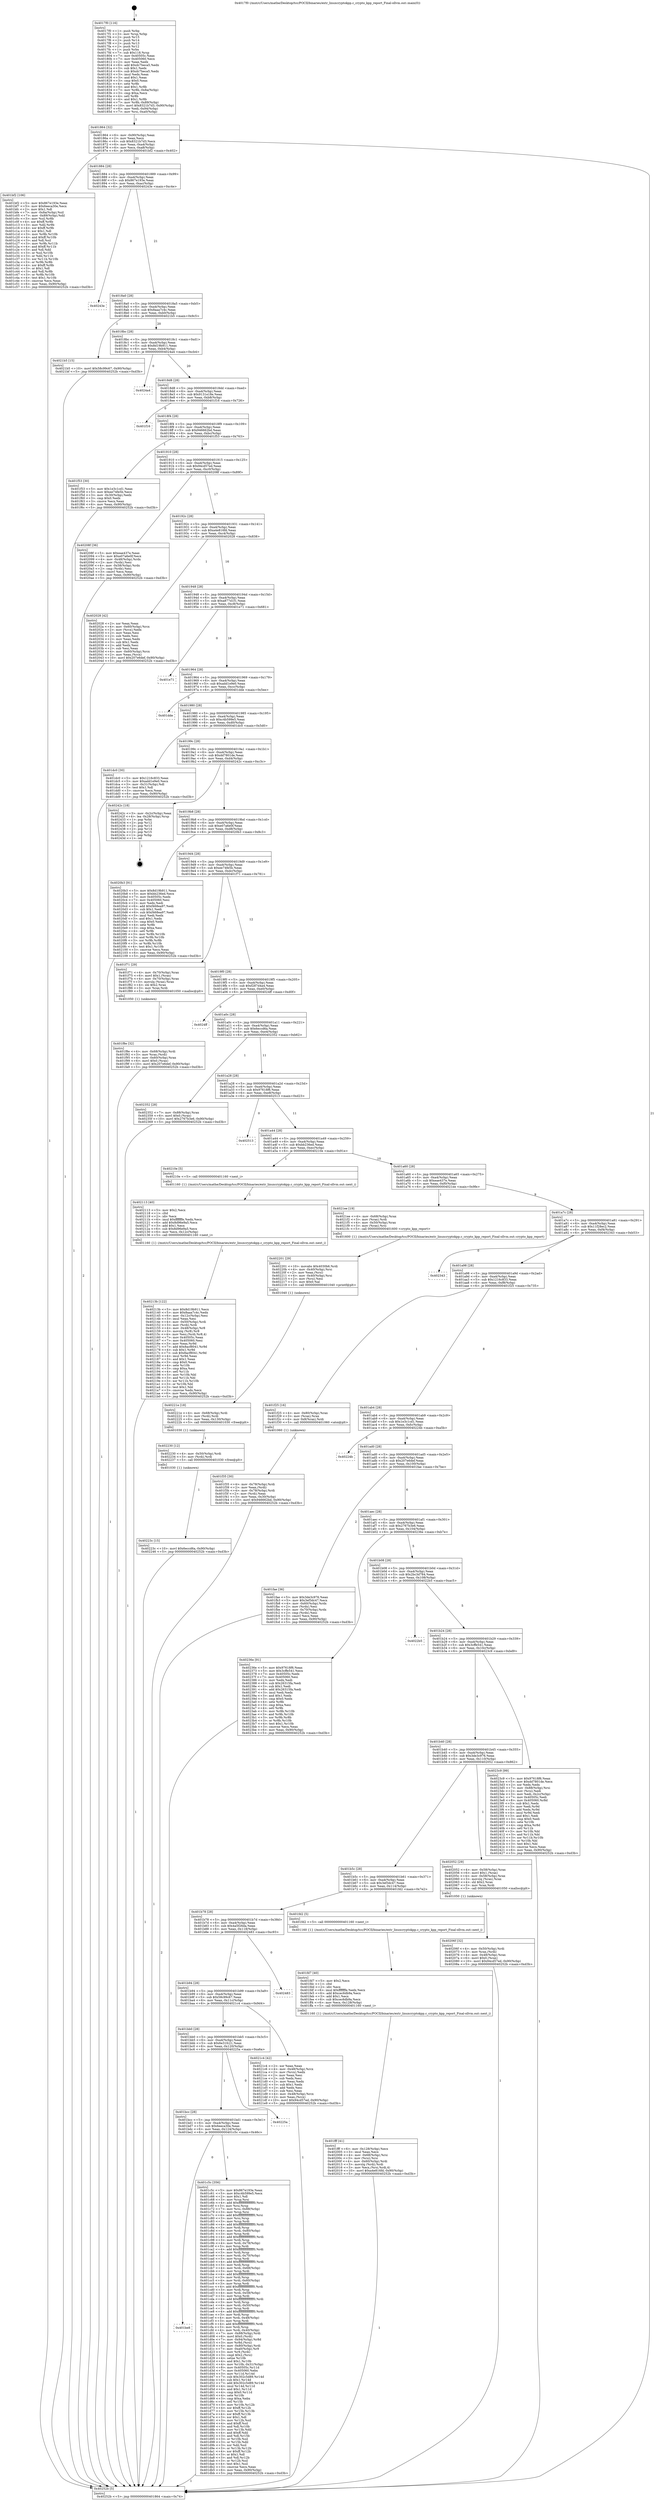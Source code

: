 digraph "0x4017f0" {
  label = "0x4017f0 (/mnt/c/Users/mathe/Desktop/tcc/POCII/binaries/extr_linuxcryptokpp.c_crypto_kpp_report_Final-ollvm.out::main(0))"
  labelloc = "t"
  node[shape=record]

  Entry [label="",width=0.3,height=0.3,shape=circle,fillcolor=black,style=filled]
  "0x401864" [label="{
     0x401864 [32]\l
     | [instrs]\l
     &nbsp;&nbsp;0x401864 \<+6\>: mov -0x90(%rbp),%eax\l
     &nbsp;&nbsp;0x40186a \<+2\>: mov %eax,%ecx\l
     &nbsp;&nbsp;0x40186c \<+6\>: sub $0x8321b7d3,%ecx\l
     &nbsp;&nbsp;0x401872 \<+6\>: mov %eax,-0xa4(%rbp)\l
     &nbsp;&nbsp;0x401878 \<+6\>: mov %ecx,-0xa8(%rbp)\l
     &nbsp;&nbsp;0x40187e \<+6\>: je 0000000000401bf2 \<main+0x402\>\l
  }"]
  "0x401bf2" [label="{
     0x401bf2 [106]\l
     | [instrs]\l
     &nbsp;&nbsp;0x401bf2 \<+5\>: mov $0x867e193e,%eax\l
     &nbsp;&nbsp;0x401bf7 \<+5\>: mov $0x6eeca30e,%ecx\l
     &nbsp;&nbsp;0x401bfc \<+2\>: mov $0x1,%dl\l
     &nbsp;&nbsp;0x401bfe \<+7\>: mov -0x8a(%rbp),%sil\l
     &nbsp;&nbsp;0x401c05 \<+7\>: mov -0x89(%rbp),%dil\l
     &nbsp;&nbsp;0x401c0c \<+3\>: mov %sil,%r8b\l
     &nbsp;&nbsp;0x401c0f \<+4\>: xor $0xff,%r8b\l
     &nbsp;&nbsp;0x401c13 \<+3\>: mov %dil,%r9b\l
     &nbsp;&nbsp;0x401c16 \<+4\>: xor $0xff,%r9b\l
     &nbsp;&nbsp;0x401c1a \<+3\>: xor $0x1,%dl\l
     &nbsp;&nbsp;0x401c1d \<+3\>: mov %r8b,%r10b\l
     &nbsp;&nbsp;0x401c20 \<+4\>: and $0xff,%r10b\l
     &nbsp;&nbsp;0x401c24 \<+3\>: and %dl,%sil\l
     &nbsp;&nbsp;0x401c27 \<+3\>: mov %r9b,%r11b\l
     &nbsp;&nbsp;0x401c2a \<+4\>: and $0xff,%r11b\l
     &nbsp;&nbsp;0x401c2e \<+3\>: and %dl,%dil\l
     &nbsp;&nbsp;0x401c31 \<+3\>: or %sil,%r10b\l
     &nbsp;&nbsp;0x401c34 \<+3\>: or %dil,%r11b\l
     &nbsp;&nbsp;0x401c37 \<+3\>: xor %r11b,%r10b\l
     &nbsp;&nbsp;0x401c3a \<+3\>: or %r9b,%r8b\l
     &nbsp;&nbsp;0x401c3d \<+4\>: xor $0xff,%r8b\l
     &nbsp;&nbsp;0x401c41 \<+3\>: or $0x1,%dl\l
     &nbsp;&nbsp;0x401c44 \<+3\>: and %dl,%r8b\l
     &nbsp;&nbsp;0x401c47 \<+3\>: or %r8b,%r10b\l
     &nbsp;&nbsp;0x401c4a \<+4\>: test $0x1,%r10b\l
     &nbsp;&nbsp;0x401c4e \<+3\>: cmovne %ecx,%eax\l
     &nbsp;&nbsp;0x401c51 \<+6\>: mov %eax,-0x90(%rbp)\l
     &nbsp;&nbsp;0x401c57 \<+5\>: jmp 000000000040252b \<main+0xd3b\>\l
  }"]
  "0x401884" [label="{
     0x401884 [28]\l
     | [instrs]\l
     &nbsp;&nbsp;0x401884 \<+5\>: jmp 0000000000401889 \<main+0x99\>\l
     &nbsp;&nbsp;0x401889 \<+6\>: mov -0xa4(%rbp),%eax\l
     &nbsp;&nbsp;0x40188f \<+5\>: sub $0x867e193e,%eax\l
     &nbsp;&nbsp;0x401894 \<+6\>: mov %eax,-0xac(%rbp)\l
     &nbsp;&nbsp;0x40189a \<+6\>: je 000000000040243e \<main+0xc4e\>\l
  }"]
  "0x40252b" [label="{
     0x40252b [5]\l
     | [instrs]\l
     &nbsp;&nbsp;0x40252b \<+5\>: jmp 0000000000401864 \<main+0x74\>\l
  }"]
  "0x4017f0" [label="{
     0x4017f0 [116]\l
     | [instrs]\l
     &nbsp;&nbsp;0x4017f0 \<+1\>: push %rbp\l
     &nbsp;&nbsp;0x4017f1 \<+3\>: mov %rsp,%rbp\l
     &nbsp;&nbsp;0x4017f4 \<+2\>: push %r15\l
     &nbsp;&nbsp;0x4017f6 \<+2\>: push %r14\l
     &nbsp;&nbsp;0x4017f8 \<+2\>: push %r13\l
     &nbsp;&nbsp;0x4017fa \<+2\>: push %r12\l
     &nbsp;&nbsp;0x4017fc \<+1\>: push %rbx\l
     &nbsp;&nbsp;0x4017fd \<+7\>: sub $0x118,%rsp\l
     &nbsp;&nbsp;0x401804 \<+7\>: mov 0x40505c,%eax\l
     &nbsp;&nbsp;0x40180b \<+7\>: mov 0x405060,%ecx\l
     &nbsp;&nbsp;0x401812 \<+2\>: mov %eax,%edx\l
     &nbsp;&nbsp;0x401814 \<+6\>: add $0xdc7beca5,%edx\l
     &nbsp;&nbsp;0x40181a \<+3\>: sub $0x1,%edx\l
     &nbsp;&nbsp;0x40181d \<+6\>: sub $0xdc7beca5,%edx\l
     &nbsp;&nbsp;0x401823 \<+3\>: imul %edx,%eax\l
     &nbsp;&nbsp;0x401826 \<+3\>: and $0x1,%eax\l
     &nbsp;&nbsp;0x401829 \<+3\>: cmp $0x0,%eax\l
     &nbsp;&nbsp;0x40182c \<+4\>: sete %r8b\l
     &nbsp;&nbsp;0x401830 \<+4\>: and $0x1,%r8b\l
     &nbsp;&nbsp;0x401834 \<+7\>: mov %r8b,-0x8a(%rbp)\l
     &nbsp;&nbsp;0x40183b \<+3\>: cmp $0xa,%ecx\l
     &nbsp;&nbsp;0x40183e \<+4\>: setl %r8b\l
     &nbsp;&nbsp;0x401842 \<+4\>: and $0x1,%r8b\l
     &nbsp;&nbsp;0x401846 \<+7\>: mov %r8b,-0x89(%rbp)\l
     &nbsp;&nbsp;0x40184d \<+10\>: movl $0x8321b7d3,-0x90(%rbp)\l
     &nbsp;&nbsp;0x401857 \<+6\>: mov %edi,-0x94(%rbp)\l
     &nbsp;&nbsp;0x40185d \<+7\>: mov %rsi,-0xa0(%rbp)\l
  }"]
  Exit [label="",width=0.3,height=0.3,shape=circle,fillcolor=black,style=filled,peripheries=2]
  "0x40243e" [label="{
     0x40243e\l
  }", style=dashed]
  "0x4018a0" [label="{
     0x4018a0 [28]\l
     | [instrs]\l
     &nbsp;&nbsp;0x4018a0 \<+5\>: jmp 00000000004018a5 \<main+0xb5\>\l
     &nbsp;&nbsp;0x4018a5 \<+6\>: mov -0xa4(%rbp),%eax\l
     &nbsp;&nbsp;0x4018ab \<+5\>: sub $0x8aaa7c4c,%eax\l
     &nbsp;&nbsp;0x4018b0 \<+6\>: mov %eax,-0xb0(%rbp)\l
     &nbsp;&nbsp;0x4018b6 \<+6\>: je 00000000004021b5 \<main+0x9c5\>\l
  }"]
  "0x40223c" [label="{
     0x40223c [15]\l
     | [instrs]\l
     &nbsp;&nbsp;0x40223c \<+10\>: movl $0x6eccd6a,-0x90(%rbp)\l
     &nbsp;&nbsp;0x402246 \<+5\>: jmp 000000000040252b \<main+0xd3b\>\l
  }"]
  "0x4021b5" [label="{
     0x4021b5 [15]\l
     | [instrs]\l
     &nbsp;&nbsp;0x4021b5 \<+10\>: movl $0x58c99c67,-0x90(%rbp)\l
     &nbsp;&nbsp;0x4021bf \<+5\>: jmp 000000000040252b \<main+0xd3b\>\l
  }"]
  "0x4018bc" [label="{
     0x4018bc [28]\l
     | [instrs]\l
     &nbsp;&nbsp;0x4018bc \<+5\>: jmp 00000000004018c1 \<main+0xd1\>\l
     &nbsp;&nbsp;0x4018c1 \<+6\>: mov -0xa4(%rbp),%eax\l
     &nbsp;&nbsp;0x4018c7 \<+5\>: sub $0x8d19b911,%eax\l
     &nbsp;&nbsp;0x4018cc \<+6\>: mov %eax,-0xb4(%rbp)\l
     &nbsp;&nbsp;0x4018d2 \<+6\>: je 00000000004024a4 \<main+0xcb4\>\l
  }"]
  "0x402230" [label="{
     0x402230 [12]\l
     | [instrs]\l
     &nbsp;&nbsp;0x402230 \<+4\>: mov -0x50(%rbp),%rdi\l
     &nbsp;&nbsp;0x402234 \<+3\>: mov (%rdi),%rdi\l
     &nbsp;&nbsp;0x402237 \<+5\>: call 0000000000401030 \<free@plt\>\l
     | [calls]\l
     &nbsp;&nbsp;0x401030 \{1\} (unknown)\l
  }"]
  "0x4024a4" [label="{
     0x4024a4\l
  }", style=dashed]
  "0x4018d8" [label="{
     0x4018d8 [28]\l
     | [instrs]\l
     &nbsp;&nbsp;0x4018d8 \<+5\>: jmp 00000000004018dd \<main+0xed\>\l
     &nbsp;&nbsp;0x4018dd \<+6\>: mov -0xa4(%rbp),%eax\l
     &nbsp;&nbsp;0x4018e3 \<+5\>: sub $0x9131e18e,%eax\l
     &nbsp;&nbsp;0x4018e8 \<+6\>: mov %eax,-0xb8(%rbp)\l
     &nbsp;&nbsp;0x4018ee \<+6\>: je 0000000000401f16 \<main+0x726\>\l
  }"]
  "0x40221e" [label="{
     0x40221e [18]\l
     | [instrs]\l
     &nbsp;&nbsp;0x40221e \<+4\>: mov -0x68(%rbp),%rdi\l
     &nbsp;&nbsp;0x402222 \<+3\>: mov (%rdi),%rdi\l
     &nbsp;&nbsp;0x402225 \<+6\>: mov %eax,-0x130(%rbp)\l
     &nbsp;&nbsp;0x40222b \<+5\>: call 0000000000401030 \<free@plt\>\l
     | [calls]\l
     &nbsp;&nbsp;0x401030 \{1\} (unknown)\l
  }"]
  "0x401f16" [label="{
     0x401f16\l
  }", style=dashed]
  "0x4018f4" [label="{
     0x4018f4 [28]\l
     | [instrs]\l
     &nbsp;&nbsp;0x4018f4 \<+5\>: jmp 00000000004018f9 \<main+0x109\>\l
     &nbsp;&nbsp;0x4018f9 \<+6\>: mov -0xa4(%rbp),%eax\l
     &nbsp;&nbsp;0x4018ff \<+5\>: sub $0x946662bd,%eax\l
     &nbsp;&nbsp;0x401904 \<+6\>: mov %eax,-0xbc(%rbp)\l
     &nbsp;&nbsp;0x40190a \<+6\>: je 0000000000401f53 \<main+0x763\>\l
  }"]
  "0x402201" [label="{
     0x402201 [29]\l
     | [instrs]\l
     &nbsp;&nbsp;0x402201 \<+10\>: movabs $0x4030b6,%rdi\l
     &nbsp;&nbsp;0x40220b \<+4\>: mov -0x40(%rbp),%rsi\l
     &nbsp;&nbsp;0x40220f \<+2\>: mov %eax,(%rsi)\l
     &nbsp;&nbsp;0x402211 \<+4\>: mov -0x40(%rbp),%rsi\l
     &nbsp;&nbsp;0x402215 \<+2\>: mov (%rsi),%esi\l
     &nbsp;&nbsp;0x402217 \<+2\>: mov $0x0,%al\l
     &nbsp;&nbsp;0x402219 \<+5\>: call 0000000000401040 \<printf@plt\>\l
     | [calls]\l
     &nbsp;&nbsp;0x401040 \{1\} (unknown)\l
  }"]
  "0x401f53" [label="{
     0x401f53 [30]\l
     | [instrs]\l
     &nbsp;&nbsp;0x401f53 \<+5\>: mov $0x1e3c1cd1,%eax\l
     &nbsp;&nbsp;0x401f58 \<+5\>: mov $0xee74fe5b,%ecx\l
     &nbsp;&nbsp;0x401f5d \<+3\>: mov -0x30(%rbp),%edx\l
     &nbsp;&nbsp;0x401f60 \<+3\>: cmp $0x0,%edx\l
     &nbsp;&nbsp;0x401f63 \<+3\>: cmove %ecx,%eax\l
     &nbsp;&nbsp;0x401f66 \<+6\>: mov %eax,-0x90(%rbp)\l
     &nbsp;&nbsp;0x401f6c \<+5\>: jmp 000000000040252b \<main+0xd3b\>\l
  }"]
  "0x401910" [label="{
     0x401910 [28]\l
     | [instrs]\l
     &nbsp;&nbsp;0x401910 \<+5\>: jmp 0000000000401915 \<main+0x125\>\l
     &nbsp;&nbsp;0x401915 \<+6\>: mov -0xa4(%rbp),%eax\l
     &nbsp;&nbsp;0x40191b \<+5\>: sub $0x94cd57ed,%eax\l
     &nbsp;&nbsp;0x401920 \<+6\>: mov %eax,-0xc0(%rbp)\l
     &nbsp;&nbsp;0x401926 \<+6\>: je 000000000040208f \<main+0x89f\>\l
  }"]
  "0x40213b" [label="{
     0x40213b [122]\l
     | [instrs]\l
     &nbsp;&nbsp;0x40213b \<+5\>: mov $0x8d19b911,%ecx\l
     &nbsp;&nbsp;0x402140 \<+5\>: mov $0x8aaa7c4c,%edx\l
     &nbsp;&nbsp;0x402145 \<+6\>: mov -0x12c(%rbp),%esi\l
     &nbsp;&nbsp;0x40214b \<+3\>: imul %eax,%esi\l
     &nbsp;&nbsp;0x40214e \<+4\>: mov -0x50(%rbp),%rdi\l
     &nbsp;&nbsp;0x402152 \<+3\>: mov (%rdi),%rdi\l
     &nbsp;&nbsp;0x402155 \<+4\>: mov -0x48(%rbp),%r8\l
     &nbsp;&nbsp;0x402159 \<+3\>: movslq (%r8),%r8\l
     &nbsp;&nbsp;0x40215c \<+4\>: mov %esi,(%rdi,%r8,4)\l
     &nbsp;&nbsp;0x402160 \<+7\>: mov 0x40505c,%eax\l
     &nbsp;&nbsp;0x402167 \<+7\>: mov 0x405060,%esi\l
     &nbsp;&nbsp;0x40216e \<+3\>: mov %eax,%r9d\l
     &nbsp;&nbsp;0x402171 \<+7\>: add $0x8acf8041,%r9d\l
     &nbsp;&nbsp;0x402178 \<+4\>: sub $0x1,%r9d\l
     &nbsp;&nbsp;0x40217c \<+7\>: sub $0x8acf8041,%r9d\l
     &nbsp;&nbsp;0x402183 \<+4\>: imul %r9d,%eax\l
     &nbsp;&nbsp;0x402187 \<+3\>: and $0x1,%eax\l
     &nbsp;&nbsp;0x40218a \<+3\>: cmp $0x0,%eax\l
     &nbsp;&nbsp;0x40218d \<+4\>: sete %r10b\l
     &nbsp;&nbsp;0x402191 \<+3\>: cmp $0xa,%esi\l
     &nbsp;&nbsp;0x402194 \<+4\>: setl %r11b\l
     &nbsp;&nbsp;0x402198 \<+3\>: mov %r10b,%bl\l
     &nbsp;&nbsp;0x40219b \<+3\>: and %r11b,%bl\l
     &nbsp;&nbsp;0x40219e \<+3\>: xor %r11b,%r10b\l
     &nbsp;&nbsp;0x4021a1 \<+3\>: or %r10b,%bl\l
     &nbsp;&nbsp;0x4021a4 \<+3\>: test $0x1,%bl\l
     &nbsp;&nbsp;0x4021a7 \<+3\>: cmovne %edx,%ecx\l
     &nbsp;&nbsp;0x4021aa \<+6\>: mov %ecx,-0x90(%rbp)\l
     &nbsp;&nbsp;0x4021b0 \<+5\>: jmp 000000000040252b \<main+0xd3b\>\l
  }"]
  "0x40208f" [label="{
     0x40208f [36]\l
     | [instrs]\l
     &nbsp;&nbsp;0x40208f \<+5\>: mov $0xeae437e,%eax\l
     &nbsp;&nbsp;0x402094 \<+5\>: mov $0xe07a6e0f,%ecx\l
     &nbsp;&nbsp;0x402099 \<+4\>: mov -0x48(%rbp),%rdx\l
     &nbsp;&nbsp;0x40209d \<+2\>: mov (%rdx),%esi\l
     &nbsp;&nbsp;0x40209f \<+4\>: mov -0x58(%rbp),%rdx\l
     &nbsp;&nbsp;0x4020a3 \<+2\>: cmp (%rdx),%esi\l
     &nbsp;&nbsp;0x4020a5 \<+3\>: cmovl %ecx,%eax\l
     &nbsp;&nbsp;0x4020a8 \<+6\>: mov %eax,-0x90(%rbp)\l
     &nbsp;&nbsp;0x4020ae \<+5\>: jmp 000000000040252b \<main+0xd3b\>\l
  }"]
  "0x40192c" [label="{
     0x40192c [28]\l
     | [instrs]\l
     &nbsp;&nbsp;0x40192c \<+5\>: jmp 0000000000401931 \<main+0x141\>\l
     &nbsp;&nbsp;0x401931 \<+6\>: mov -0xa4(%rbp),%eax\l
     &nbsp;&nbsp;0x401937 \<+5\>: sub $0xa4e816fd,%eax\l
     &nbsp;&nbsp;0x40193c \<+6\>: mov %eax,-0xc4(%rbp)\l
     &nbsp;&nbsp;0x401942 \<+6\>: je 0000000000402028 \<main+0x838\>\l
  }"]
  "0x402113" [label="{
     0x402113 [40]\l
     | [instrs]\l
     &nbsp;&nbsp;0x402113 \<+5\>: mov $0x2,%ecx\l
     &nbsp;&nbsp;0x402118 \<+1\>: cltd\l
     &nbsp;&nbsp;0x402119 \<+2\>: idiv %ecx\l
     &nbsp;&nbsp;0x40211b \<+6\>: imul $0xfffffffe,%edx,%ecx\l
     &nbsp;&nbsp;0x402121 \<+6\>: add $0x8d96e9a5,%ecx\l
     &nbsp;&nbsp;0x402127 \<+3\>: add $0x1,%ecx\l
     &nbsp;&nbsp;0x40212a \<+6\>: sub $0x8d96e9a5,%ecx\l
     &nbsp;&nbsp;0x402130 \<+6\>: mov %ecx,-0x12c(%rbp)\l
     &nbsp;&nbsp;0x402136 \<+5\>: call 0000000000401160 \<next_i\>\l
     | [calls]\l
     &nbsp;&nbsp;0x401160 \{1\} (/mnt/c/Users/mathe/Desktop/tcc/POCII/binaries/extr_linuxcryptokpp.c_crypto_kpp_report_Final-ollvm.out::next_i)\l
  }"]
  "0x402028" [label="{
     0x402028 [42]\l
     | [instrs]\l
     &nbsp;&nbsp;0x402028 \<+2\>: xor %eax,%eax\l
     &nbsp;&nbsp;0x40202a \<+4\>: mov -0x60(%rbp),%rcx\l
     &nbsp;&nbsp;0x40202e \<+2\>: mov (%rcx),%edx\l
     &nbsp;&nbsp;0x402030 \<+2\>: mov %eax,%esi\l
     &nbsp;&nbsp;0x402032 \<+2\>: sub %edx,%esi\l
     &nbsp;&nbsp;0x402034 \<+2\>: mov %eax,%edx\l
     &nbsp;&nbsp;0x402036 \<+3\>: sub $0x1,%edx\l
     &nbsp;&nbsp;0x402039 \<+2\>: add %edx,%esi\l
     &nbsp;&nbsp;0x40203b \<+2\>: sub %esi,%eax\l
     &nbsp;&nbsp;0x40203d \<+4\>: mov -0x60(%rbp),%rcx\l
     &nbsp;&nbsp;0x402041 \<+2\>: mov %eax,(%rcx)\l
     &nbsp;&nbsp;0x402043 \<+10\>: movl $0x207e6def,-0x90(%rbp)\l
     &nbsp;&nbsp;0x40204d \<+5\>: jmp 000000000040252b \<main+0xd3b\>\l
  }"]
  "0x401948" [label="{
     0x401948 [28]\l
     | [instrs]\l
     &nbsp;&nbsp;0x401948 \<+5\>: jmp 000000000040194d \<main+0x15d\>\l
     &nbsp;&nbsp;0x40194d \<+6\>: mov -0xa4(%rbp),%eax\l
     &nbsp;&nbsp;0x401953 \<+5\>: sub $0xa877d1f1,%eax\l
     &nbsp;&nbsp;0x401958 \<+6\>: mov %eax,-0xc8(%rbp)\l
     &nbsp;&nbsp;0x40195e \<+6\>: je 0000000000401e71 \<main+0x681\>\l
  }"]
  "0x40206f" [label="{
     0x40206f [32]\l
     | [instrs]\l
     &nbsp;&nbsp;0x40206f \<+4\>: mov -0x50(%rbp),%rdi\l
     &nbsp;&nbsp;0x402073 \<+3\>: mov %rax,(%rdi)\l
     &nbsp;&nbsp;0x402076 \<+4\>: mov -0x48(%rbp),%rax\l
     &nbsp;&nbsp;0x40207a \<+6\>: movl $0x0,(%rax)\l
     &nbsp;&nbsp;0x402080 \<+10\>: movl $0x94cd57ed,-0x90(%rbp)\l
     &nbsp;&nbsp;0x40208a \<+5\>: jmp 000000000040252b \<main+0xd3b\>\l
  }"]
  "0x401e71" [label="{
     0x401e71\l
  }", style=dashed]
  "0x401964" [label="{
     0x401964 [28]\l
     | [instrs]\l
     &nbsp;&nbsp;0x401964 \<+5\>: jmp 0000000000401969 \<main+0x179\>\l
     &nbsp;&nbsp;0x401969 \<+6\>: mov -0xa4(%rbp),%eax\l
     &nbsp;&nbsp;0x40196f \<+5\>: sub $0xadd1e9e0,%eax\l
     &nbsp;&nbsp;0x401974 \<+6\>: mov %eax,-0xcc(%rbp)\l
     &nbsp;&nbsp;0x40197a \<+6\>: je 0000000000401dde \<main+0x5ee\>\l
  }"]
  "0x401fff" [label="{
     0x401fff [41]\l
     | [instrs]\l
     &nbsp;&nbsp;0x401fff \<+6\>: mov -0x128(%rbp),%ecx\l
     &nbsp;&nbsp;0x402005 \<+3\>: imul %eax,%ecx\l
     &nbsp;&nbsp;0x402008 \<+4\>: mov -0x68(%rbp),%rsi\l
     &nbsp;&nbsp;0x40200c \<+3\>: mov (%rsi),%rsi\l
     &nbsp;&nbsp;0x40200f \<+4\>: mov -0x60(%rbp),%rdi\l
     &nbsp;&nbsp;0x402013 \<+3\>: movslq (%rdi),%rdi\l
     &nbsp;&nbsp;0x402016 \<+3\>: mov %ecx,(%rsi,%rdi,4)\l
     &nbsp;&nbsp;0x402019 \<+10\>: movl $0xa4e816fd,-0x90(%rbp)\l
     &nbsp;&nbsp;0x402023 \<+5\>: jmp 000000000040252b \<main+0xd3b\>\l
  }"]
  "0x401dde" [label="{
     0x401dde\l
  }", style=dashed]
  "0x401980" [label="{
     0x401980 [28]\l
     | [instrs]\l
     &nbsp;&nbsp;0x401980 \<+5\>: jmp 0000000000401985 \<main+0x195\>\l
     &nbsp;&nbsp;0x401985 \<+6\>: mov -0xa4(%rbp),%eax\l
     &nbsp;&nbsp;0x40198b \<+5\>: sub $0xc4b599e5,%eax\l
     &nbsp;&nbsp;0x401990 \<+6\>: mov %eax,-0xd0(%rbp)\l
     &nbsp;&nbsp;0x401996 \<+6\>: je 0000000000401dc0 \<main+0x5d0\>\l
  }"]
  "0x401fd7" [label="{
     0x401fd7 [40]\l
     | [instrs]\l
     &nbsp;&nbsp;0x401fd7 \<+5\>: mov $0x2,%ecx\l
     &nbsp;&nbsp;0x401fdc \<+1\>: cltd\l
     &nbsp;&nbsp;0x401fdd \<+2\>: idiv %ecx\l
     &nbsp;&nbsp;0x401fdf \<+6\>: imul $0xfffffffe,%edx,%ecx\l
     &nbsp;&nbsp;0x401fe5 \<+6\>: add $0xcec6db9a,%ecx\l
     &nbsp;&nbsp;0x401feb \<+3\>: add $0x1,%ecx\l
     &nbsp;&nbsp;0x401fee \<+6\>: sub $0xcec6db9a,%ecx\l
     &nbsp;&nbsp;0x401ff4 \<+6\>: mov %ecx,-0x128(%rbp)\l
     &nbsp;&nbsp;0x401ffa \<+5\>: call 0000000000401160 \<next_i\>\l
     | [calls]\l
     &nbsp;&nbsp;0x401160 \{1\} (/mnt/c/Users/mathe/Desktop/tcc/POCII/binaries/extr_linuxcryptokpp.c_crypto_kpp_report_Final-ollvm.out::next_i)\l
  }"]
  "0x401dc0" [label="{
     0x401dc0 [30]\l
     | [instrs]\l
     &nbsp;&nbsp;0x401dc0 \<+5\>: mov $0x1216c833,%eax\l
     &nbsp;&nbsp;0x401dc5 \<+5\>: mov $0xadd1e9e0,%ecx\l
     &nbsp;&nbsp;0x401dca \<+3\>: mov -0x31(%rbp),%dl\l
     &nbsp;&nbsp;0x401dcd \<+3\>: test $0x1,%dl\l
     &nbsp;&nbsp;0x401dd0 \<+3\>: cmovne %ecx,%eax\l
     &nbsp;&nbsp;0x401dd3 \<+6\>: mov %eax,-0x90(%rbp)\l
     &nbsp;&nbsp;0x401dd9 \<+5\>: jmp 000000000040252b \<main+0xd3b\>\l
  }"]
  "0x40199c" [label="{
     0x40199c [28]\l
     | [instrs]\l
     &nbsp;&nbsp;0x40199c \<+5\>: jmp 00000000004019a1 \<main+0x1b1\>\l
     &nbsp;&nbsp;0x4019a1 \<+6\>: mov -0xa4(%rbp),%eax\l
     &nbsp;&nbsp;0x4019a7 \<+5\>: sub $0xdd7801de,%eax\l
     &nbsp;&nbsp;0x4019ac \<+6\>: mov %eax,-0xd4(%rbp)\l
     &nbsp;&nbsp;0x4019b2 \<+6\>: je 000000000040242c \<main+0xc3c\>\l
  }"]
  "0x401f8e" [label="{
     0x401f8e [32]\l
     | [instrs]\l
     &nbsp;&nbsp;0x401f8e \<+4\>: mov -0x68(%rbp),%rdi\l
     &nbsp;&nbsp;0x401f92 \<+3\>: mov %rax,(%rdi)\l
     &nbsp;&nbsp;0x401f95 \<+4\>: mov -0x60(%rbp),%rax\l
     &nbsp;&nbsp;0x401f99 \<+6\>: movl $0x0,(%rax)\l
     &nbsp;&nbsp;0x401f9f \<+10\>: movl $0x207e6def,-0x90(%rbp)\l
     &nbsp;&nbsp;0x401fa9 \<+5\>: jmp 000000000040252b \<main+0xd3b\>\l
  }"]
  "0x40242c" [label="{
     0x40242c [18]\l
     | [instrs]\l
     &nbsp;&nbsp;0x40242c \<+3\>: mov -0x2c(%rbp),%eax\l
     &nbsp;&nbsp;0x40242f \<+4\>: lea -0x28(%rbp),%rsp\l
     &nbsp;&nbsp;0x402433 \<+1\>: pop %rbx\l
     &nbsp;&nbsp;0x402434 \<+2\>: pop %r12\l
     &nbsp;&nbsp;0x402436 \<+2\>: pop %r13\l
     &nbsp;&nbsp;0x402438 \<+2\>: pop %r14\l
     &nbsp;&nbsp;0x40243a \<+2\>: pop %r15\l
     &nbsp;&nbsp;0x40243c \<+1\>: pop %rbp\l
     &nbsp;&nbsp;0x40243d \<+1\>: ret\l
  }"]
  "0x4019b8" [label="{
     0x4019b8 [28]\l
     | [instrs]\l
     &nbsp;&nbsp;0x4019b8 \<+5\>: jmp 00000000004019bd \<main+0x1cd\>\l
     &nbsp;&nbsp;0x4019bd \<+6\>: mov -0xa4(%rbp),%eax\l
     &nbsp;&nbsp;0x4019c3 \<+5\>: sub $0xe07a6e0f,%eax\l
     &nbsp;&nbsp;0x4019c8 \<+6\>: mov %eax,-0xd8(%rbp)\l
     &nbsp;&nbsp;0x4019ce \<+6\>: je 00000000004020b3 \<main+0x8c3\>\l
  }"]
  "0x401f35" [label="{
     0x401f35 [30]\l
     | [instrs]\l
     &nbsp;&nbsp;0x401f35 \<+4\>: mov -0x78(%rbp),%rdi\l
     &nbsp;&nbsp;0x401f39 \<+2\>: mov %eax,(%rdi)\l
     &nbsp;&nbsp;0x401f3b \<+4\>: mov -0x78(%rbp),%rdi\l
     &nbsp;&nbsp;0x401f3f \<+2\>: mov (%rdi),%eax\l
     &nbsp;&nbsp;0x401f41 \<+3\>: mov %eax,-0x30(%rbp)\l
     &nbsp;&nbsp;0x401f44 \<+10\>: movl $0x946662bd,-0x90(%rbp)\l
     &nbsp;&nbsp;0x401f4e \<+5\>: jmp 000000000040252b \<main+0xd3b\>\l
  }"]
  "0x4020b3" [label="{
     0x4020b3 [91]\l
     | [instrs]\l
     &nbsp;&nbsp;0x4020b3 \<+5\>: mov $0x8d19b911,%eax\l
     &nbsp;&nbsp;0x4020b8 \<+5\>: mov $0xbb236ed,%ecx\l
     &nbsp;&nbsp;0x4020bd \<+7\>: mov 0x40505c,%edx\l
     &nbsp;&nbsp;0x4020c4 \<+7\>: mov 0x405060,%esi\l
     &nbsp;&nbsp;0x4020cb \<+2\>: mov %edx,%edi\l
     &nbsp;&nbsp;0x4020cd \<+6\>: add $0xf468ea97,%edi\l
     &nbsp;&nbsp;0x4020d3 \<+3\>: sub $0x1,%edi\l
     &nbsp;&nbsp;0x4020d6 \<+6\>: sub $0xf468ea97,%edi\l
     &nbsp;&nbsp;0x4020dc \<+3\>: imul %edi,%edx\l
     &nbsp;&nbsp;0x4020df \<+3\>: and $0x1,%edx\l
     &nbsp;&nbsp;0x4020e2 \<+3\>: cmp $0x0,%edx\l
     &nbsp;&nbsp;0x4020e5 \<+4\>: sete %r8b\l
     &nbsp;&nbsp;0x4020e9 \<+3\>: cmp $0xa,%esi\l
     &nbsp;&nbsp;0x4020ec \<+4\>: setl %r9b\l
     &nbsp;&nbsp;0x4020f0 \<+3\>: mov %r8b,%r10b\l
     &nbsp;&nbsp;0x4020f3 \<+3\>: and %r9b,%r10b\l
     &nbsp;&nbsp;0x4020f6 \<+3\>: xor %r9b,%r8b\l
     &nbsp;&nbsp;0x4020f9 \<+3\>: or %r8b,%r10b\l
     &nbsp;&nbsp;0x4020fc \<+4\>: test $0x1,%r10b\l
     &nbsp;&nbsp;0x402100 \<+3\>: cmovne %ecx,%eax\l
     &nbsp;&nbsp;0x402103 \<+6\>: mov %eax,-0x90(%rbp)\l
     &nbsp;&nbsp;0x402109 \<+5\>: jmp 000000000040252b \<main+0xd3b\>\l
  }"]
  "0x4019d4" [label="{
     0x4019d4 [28]\l
     | [instrs]\l
     &nbsp;&nbsp;0x4019d4 \<+5\>: jmp 00000000004019d9 \<main+0x1e9\>\l
     &nbsp;&nbsp;0x4019d9 \<+6\>: mov -0xa4(%rbp),%eax\l
     &nbsp;&nbsp;0x4019df \<+5\>: sub $0xee74fe5b,%eax\l
     &nbsp;&nbsp;0x4019e4 \<+6\>: mov %eax,-0xdc(%rbp)\l
     &nbsp;&nbsp;0x4019ea \<+6\>: je 0000000000401f71 \<main+0x781\>\l
  }"]
  "0x401be8" [label="{
     0x401be8\l
  }", style=dashed]
  "0x401f71" [label="{
     0x401f71 [29]\l
     | [instrs]\l
     &nbsp;&nbsp;0x401f71 \<+4\>: mov -0x70(%rbp),%rax\l
     &nbsp;&nbsp;0x401f75 \<+6\>: movl $0x1,(%rax)\l
     &nbsp;&nbsp;0x401f7b \<+4\>: mov -0x70(%rbp),%rax\l
     &nbsp;&nbsp;0x401f7f \<+3\>: movslq (%rax),%rax\l
     &nbsp;&nbsp;0x401f82 \<+4\>: shl $0x2,%rax\l
     &nbsp;&nbsp;0x401f86 \<+3\>: mov %rax,%rdi\l
     &nbsp;&nbsp;0x401f89 \<+5\>: call 0000000000401050 \<malloc@plt\>\l
     | [calls]\l
     &nbsp;&nbsp;0x401050 \{1\} (unknown)\l
  }"]
  "0x4019f0" [label="{
     0x4019f0 [28]\l
     | [instrs]\l
     &nbsp;&nbsp;0x4019f0 \<+5\>: jmp 00000000004019f5 \<main+0x205\>\l
     &nbsp;&nbsp;0x4019f5 \<+6\>: mov -0xa4(%rbp),%eax\l
     &nbsp;&nbsp;0x4019fb \<+5\>: sub $0xf287d4a4,%eax\l
     &nbsp;&nbsp;0x401a00 \<+6\>: mov %eax,-0xe0(%rbp)\l
     &nbsp;&nbsp;0x401a06 \<+6\>: je 00000000004024ff \<main+0xd0f\>\l
  }"]
  "0x401c5c" [label="{
     0x401c5c [356]\l
     | [instrs]\l
     &nbsp;&nbsp;0x401c5c \<+5\>: mov $0x867e193e,%eax\l
     &nbsp;&nbsp;0x401c61 \<+5\>: mov $0xc4b599e5,%ecx\l
     &nbsp;&nbsp;0x401c66 \<+2\>: mov $0x1,%dl\l
     &nbsp;&nbsp;0x401c68 \<+3\>: mov %rsp,%rsi\l
     &nbsp;&nbsp;0x401c6b \<+4\>: add $0xfffffffffffffff0,%rsi\l
     &nbsp;&nbsp;0x401c6f \<+3\>: mov %rsi,%rsp\l
     &nbsp;&nbsp;0x401c72 \<+7\>: mov %rsi,-0x88(%rbp)\l
     &nbsp;&nbsp;0x401c79 \<+3\>: mov %rsp,%rsi\l
     &nbsp;&nbsp;0x401c7c \<+4\>: add $0xfffffffffffffff0,%rsi\l
     &nbsp;&nbsp;0x401c80 \<+3\>: mov %rsi,%rsp\l
     &nbsp;&nbsp;0x401c83 \<+3\>: mov %rsp,%rdi\l
     &nbsp;&nbsp;0x401c86 \<+4\>: add $0xfffffffffffffff0,%rdi\l
     &nbsp;&nbsp;0x401c8a \<+3\>: mov %rdi,%rsp\l
     &nbsp;&nbsp;0x401c8d \<+4\>: mov %rdi,-0x80(%rbp)\l
     &nbsp;&nbsp;0x401c91 \<+3\>: mov %rsp,%rdi\l
     &nbsp;&nbsp;0x401c94 \<+4\>: add $0xfffffffffffffff0,%rdi\l
     &nbsp;&nbsp;0x401c98 \<+3\>: mov %rdi,%rsp\l
     &nbsp;&nbsp;0x401c9b \<+4\>: mov %rdi,-0x78(%rbp)\l
     &nbsp;&nbsp;0x401c9f \<+3\>: mov %rsp,%rdi\l
     &nbsp;&nbsp;0x401ca2 \<+4\>: add $0xfffffffffffffff0,%rdi\l
     &nbsp;&nbsp;0x401ca6 \<+3\>: mov %rdi,%rsp\l
     &nbsp;&nbsp;0x401ca9 \<+4\>: mov %rdi,-0x70(%rbp)\l
     &nbsp;&nbsp;0x401cad \<+3\>: mov %rsp,%rdi\l
     &nbsp;&nbsp;0x401cb0 \<+4\>: add $0xfffffffffffffff0,%rdi\l
     &nbsp;&nbsp;0x401cb4 \<+3\>: mov %rdi,%rsp\l
     &nbsp;&nbsp;0x401cb7 \<+4\>: mov %rdi,-0x68(%rbp)\l
     &nbsp;&nbsp;0x401cbb \<+3\>: mov %rsp,%rdi\l
     &nbsp;&nbsp;0x401cbe \<+4\>: add $0xfffffffffffffff0,%rdi\l
     &nbsp;&nbsp;0x401cc2 \<+3\>: mov %rdi,%rsp\l
     &nbsp;&nbsp;0x401cc5 \<+4\>: mov %rdi,-0x60(%rbp)\l
     &nbsp;&nbsp;0x401cc9 \<+3\>: mov %rsp,%rdi\l
     &nbsp;&nbsp;0x401ccc \<+4\>: add $0xfffffffffffffff0,%rdi\l
     &nbsp;&nbsp;0x401cd0 \<+3\>: mov %rdi,%rsp\l
     &nbsp;&nbsp;0x401cd3 \<+4\>: mov %rdi,-0x58(%rbp)\l
     &nbsp;&nbsp;0x401cd7 \<+3\>: mov %rsp,%rdi\l
     &nbsp;&nbsp;0x401cda \<+4\>: add $0xfffffffffffffff0,%rdi\l
     &nbsp;&nbsp;0x401cde \<+3\>: mov %rdi,%rsp\l
     &nbsp;&nbsp;0x401ce1 \<+4\>: mov %rdi,-0x50(%rbp)\l
     &nbsp;&nbsp;0x401ce5 \<+3\>: mov %rsp,%rdi\l
     &nbsp;&nbsp;0x401ce8 \<+4\>: add $0xfffffffffffffff0,%rdi\l
     &nbsp;&nbsp;0x401cec \<+3\>: mov %rdi,%rsp\l
     &nbsp;&nbsp;0x401cef \<+4\>: mov %rdi,-0x48(%rbp)\l
     &nbsp;&nbsp;0x401cf3 \<+3\>: mov %rsp,%rdi\l
     &nbsp;&nbsp;0x401cf6 \<+4\>: add $0xfffffffffffffff0,%rdi\l
     &nbsp;&nbsp;0x401cfa \<+3\>: mov %rdi,%rsp\l
     &nbsp;&nbsp;0x401cfd \<+4\>: mov %rdi,-0x40(%rbp)\l
     &nbsp;&nbsp;0x401d01 \<+7\>: mov -0x88(%rbp),%rdi\l
     &nbsp;&nbsp;0x401d08 \<+6\>: movl $0x0,(%rdi)\l
     &nbsp;&nbsp;0x401d0e \<+7\>: mov -0x94(%rbp),%r8d\l
     &nbsp;&nbsp;0x401d15 \<+3\>: mov %r8d,(%rsi)\l
     &nbsp;&nbsp;0x401d18 \<+4\>: mov -0x80(%rbp),%rdi\l
     &nbsp;&nbsp;0x401d1c \<+7\>: mov -0xa0(%rbp),%r9\l
     &nbsp;&nbsp;0x401d23 \<+3\>: mov %r9,(%rdi)\l
     &nbsp;&nbsp;0x401d26 \<+3\>: cmpl $0x2,(%rsi)\l
     &nbsp;&nbsp;0x401d29 \<+4\>: setne %r10b\l
     &nbsp;&nbsp;0x401d2d \<+4\>: and $0x1,%r10b\l
     &nbsp;&nbsp;0x401d31 \<+4\>: mov %r10b,-0x31(%rbp)\l
     &nbsp;&nbsp;0x401d35 \<+8\>: mov 0x40505c,%r11d\l
     &nbsp;&nbsp;0x401d3d \<+7\>: mov 0x405060,%ebx\l
     &nbsp;&nbsp;0x401d44 \<+3\>: mov %r11d,%r14d\l
     &nbsp;&nbsp;0x401d47 \<+7\>: sub $0x302c5d89,%r14d\l
     &nbsp;&nbsp;0x401d4e \<+4\>: sub $0x1,%r14d\l
     &nbsp;&nbsp;0x401d52 \<+7\>: add $0x302c5d89,%r14d\l
     &nbsp;&nbsp;0x401d59 \<+4\>: imul %r14d,%r11d\l
     &nbsp;&nbsp;0x401d5d \<+4\>: and $0x1,%r11d\l
     &nbsp;&nbsp;0x401d61 \<+4\>: cmp $0x0,%r11d\l
     &nbsp;&nbsp;0x401d65 \<+4\>: sete %r10b\l
     &nbsp;&nbsp;0x401d69 \<+3\>: cmp $0xa,%ebx\l
     &nbsp;&nbsp;0x401d6c \<+4\>: setl %r15b\l
     &nbsp;&nbsp;0x401d70 \<+3\>: mov %r10b,%r12b\l
     &nbsp;&nbsp;0x401d73 \<+4\>: xor $0xff,%r12b\l
     &nbsp;&nbsp;0x401d77 \<+3\>: mov %r15b,%r13b\l
     &nbsp;&nbsp;0x401d7a \<+4\>: xor $0xff,%r13b\l
     &nbsp;&nbsp;0x401d7e \<+3\>: xor $0x1,%dl\l
     &nbsp;&nbsp;0x401d81 \<+3\>: mov %r12b,%sil\l
     &nbsp;&nbsp;0x401d84 \<+4\>: and $0xff,%sil\l
     &nbsp;&nbsp;0x401d88 \<+3\>: and %dl,%r10b\l
     &nbsp;&nbsp;0x401d8b \<+3\>: mov %r13b,%dil\l
     &nbsp;&nbsp;0x401d8e \<+4\>: and $0xff,%dil\l
     &nbsp;&nbsp;0x401d92 \<+3\>: and %dl,%r15b\l
     &nbsp;&nbsp;0x401d95 \<+3\>: or %r10b,%sil\l
     &nbsp;&nbsp;0x401d98 \<+3\>: or %r15b,%dil\l
     &nbsp;&nbsp;0x401d9b \<+3\>: xor %dil,%sil\l
     &nbsp;&nbsp;0x401d9e \<+3\>: or %r13b,%r12b\l
     &nbsp;&nbsp;0x401da1 \<+4\>: xor $0xff,%r12b\l
     &nbsp;&nbsp;0x401da5 \<+3\>: or $0x1,%dl\l
     &nbsp;&nbsp;0x401da8 \<+3\>: and %dl,%r12b\l
     &nbsp;&nbsp;0x401dab \<+3\>: or %r12b,%sil\l
     &nbsp;&nbsp;0x401dae \<+4\>: test $0x1,%sil\l
     &nbsp;&nbsp;0x401db2 \<+3\>: cmovne %ecx,%eax\l
     &nbsp;&nbsp;0x401db5 \<+6\>: mov %eax,-0x90(%rbp)\l
     &nbsp;&nbsp;0x401dbb \<+5\>: jmp 000000000040252b \<main+0xd3b\>\l
  }"]
  "0x4024ff" [label="{
     0x4024ff\l
  }", style=dashed]
  "0x401a0c" [label="{
     0x401a0c [28]\l
     | [instrs]\l
     &nbsp;&nbsp;0x401a0c \<+5\>: jmp 0000000000401a11 \<main+0x221\>\l
     &nbsp;&nbsp;0x401a11 \<+6\>: mov -0xa4(%rbp),%eax\l
     &nbsp;&nbsp;0x401a17 \<+5\>: sub $0x6eccd6a,%eax\l
     &nbsp;&nbsp;0x401a1c \<+6\>: mov %eax,-0xe4(%rbp)\l
     &nbsp;&nbsp;0x401a22 \<+6\>: je 0000000000402352 \<main+0xb62\>\l
  }"]
  "0x401bcc" [label="{
     0x401bcc [28]\l
     | [instrs]\l
     &nbsp;&nbsp;0x401bcc \<+5\>: jmp 0000000000401bd1 \<main+0x3e1\>\l
     &nbsp;&nbsp;0x401bd1 \<+6\>: mov -0xa4(%rbp),%eax\l
     &nbsp;&nbsp;0x401bd7 \<+5\>: sub $0x6eeca30e,%eax\l
     &nbsp;&nbsp;0x401bdc \<+6\>: mov %eax,-0x124(%rbp)\l
     &nbsp;&nbsp;0x401be2 \<+6\>: je 0000000000401c5c \<main+0x46c\>\l
  }"]
  "0x402352" [label="{
     0x402352 [28]\l
     | [instrs]\l
     &nbsp;&nbsp;0x402352 \<+7\>: mov -0x88(%rbp),%rax\l
     &nbsp;&nbsp;0x402359 \<+6\>: movl $0x0,(%rax)\l
     &nbsp;&nbsp;0x40235f \<+10\>: movl $0x2767b3e6,-0x90(%rbp)\l
     &nbsp;&nbsp;0x402369 \<+5\>: jmp 000000000040252b \<main+0xd3b\>\l
  }"]
  "0x401a28" [label="{
     0x401a28 [28]\l
     | [instrs]\l
     &nbsp;&nbsp;0x401a28 \<+5\>: jmp 0000000000401a2d \<main+0x23d\>\l
     &nbsp;&nbsp;0x401a2d \<+6\>: mov -0xa4(%rbp),%eax\l
     &nbsp;&nbsp;0x401a33 \<+5\>: sub $0x97618f6,%eax\l
     &nbsp;&nbsp;0x401a38 \<+6\>: mov %eax,-0xe8(%rbp)\l
     &nbsp;&nbsp;0x401a3e \<+6\>: je 0000000000402513 \<main+0xd23\>\l
  }"]
  "0x40225a" [label="{
     0x40225a\l
  }", style=dashed]
  "0x402513" [label="{
     0x402513\l
  }", style=dashed]
  "0x401a44" [label="{
     0x401a44 [28]\l
     | [instrs]\l
     &nbsp;&nbsp;0x401a44 \<+5\>: jmp 0000000000401a49 \<main+0x259\>\l
     &nbsp;&nbsp;0x401a49 \<+6\>: mov -0xa4(%rbp),%eax\l
     &nbsp;&nbsp;0x401a4f \<+5\>: sub $0xbb236ed,%eax\l
     &nbsp;&nbsp;0x401a54 \<+6\>: mov %eax,-0xec(%rbp)\l
     &nbsp;&nbsp;0x401a5a \<+6\>: je 000000000040210e \<main+0x91e\>\l
  }"]
  "0x401bb0" [label="{
     0x401bb0 [28]\l
     | [instrs]\l
     &nbsp;&nbsp;0x401bb0 \<+5\>: jmp 0000000000401bb5 \<main+0x3c5\>\l
     &nbsp;&nbsp;0x401bb5 \<+6\>: mov -0xa4(%rbp),%eax\l
     &nbsp;&nbsp;0x401bbb \<+5\>: sub $0x6e31fc21,%eax\l
     &nbsp;&nbsp;0x401bc0 \<+6\>: mov %eax,-0x120(%rbp)\l
     &nbsp;&nbsp;0x401bc6 \<+6\>: je 000000000040225a \<main+0xa6a\>\l
  }"]
  "0x40210e" [label="{
     0x40210e [5]\l
     | [instrs]\l
     &nbsp;&nbsp;0x40210e \<+5\>: call 0000000000401160 \<next_i\>\l
     | [calls]\l
     &nbsp;&nbsp;0x401160 \{1\} (/mnt/c/Users/mathe/Desktop/tcc/POCII/binaries/extr_linuxcryptokpp.c_crypto_kpp_report_Final-ollvm.out::next_i)\l
  }"]
  "0x401a60" [label="{
     0x401a60 [28]\l
     | [instrs]\l
     &nbsp;&nbsp;0x401a60 \<+5\>: jmp 0000000000401a65 \<main+0x275\>\l
     &nbsp;&nbsp;0x401a65 \<+6\>: mov -0xa4(%rbp),%eax\l
     &nbsp;&nbsp;0x401a6b \<+5\>: sub $0xeae437e,%eax\l
     &nbsp;&nbsp;0x401a70 \<+6\>: mov %eax,-0xf0(%rbp)\l
     &nbsp;&nbsp;0x401a76 \<+6\>: je 00000000004021ee \<main+0x9fe\>\l
  }"]
  "0x4021c4" [label="{
     0x4021c4 [42]\l
     | [instrs]\l
     &nbsp;&nbsp;0x4021c4 \<+2\>: xor %eax,%eax\l
     &nbsp;&nbsp;0x4021c6 \<+4\>: mov -0x48(%rbp),%rcx\l
     &nbsp;&nbsp;0x4021ca \<+2\>: mov (%rcx),%edx\l
     &nbsp;&nbsp;0x4021cc \<+2\>: mov %eax,%esi\l
     &nbsp;&nbsp;0x4021ce \<+2\>: sub %edx,%esi\l
     &nbsp;&nbsp;0x4021d0 \<+2\>: mov %eax,%edx\l
     &nbsp;&nbsp;0x4021d2 \<+3\>: sub $0x1,%edx\l
     &nbsp;&nbsp;0x4021d5 \<+2\>: add %edx,%esi\l
     &nbsp;&nbsp;0x4021d7 \<+2\>: sub %esi,%eax\l
     &nbsp;&nbsp;0x4021d9 \<+4\>: mov -0x48(%rbp),%rcx\l
     &nbsp;&nbsp;0x4021dd \<+2\>: mov %eax,(%rcx)\l
     &nbsp;&nbsp;0x4021df \<+10\>: movl $0x94cd57ed,-0x90(%rbp)\l
     &nbsp;&nbsp;0x4021e9 \<+5\>: jmp 000000000040252b \<main+0xd3b\>\l
  }"]
  "0x4021ee" [label="{
     0x4021ee [19]\l
     | [instrs]\l
     &nbsp;&nbsp;0x4021ee \<+4\>: mov -0x68(%rbp),%rax\l
     &nbsp;&nbsp;0x4021f2 \<+3\>: mov (%rax),%rdi\l
     &nbsp;&nbsp;0x4021f5 \<+4\>: mov -0x50(%rbp),%rax\l
     &nbsp;&nbsp;0x4021f9 \<+3\>: mov (%rax),%rsi\l
     &nbsp;&nbsp;0x4021fc \<+5\>: call 0000000000401600 \<crypto_kpp_report\>\l
     | [calls]\l
     &nbsp;&nbsp;0x401600 \{1\} (/mnt/c/Users/mathe/Desktop/tcc/POCII/binaries/extr_linuxcryptokpp.c_crypto_kpp_report_Final-ollvm.out::crypto_kpp_report)\l
  }"]
  "0x401a7c" [label="{
     0x401a7c [28]\l
     | [instrs]\l
     &nbsp;&nbsp;0x401a7c \<+5\>: jmp 0000000000401a81 \<main+0x291\>\l
     &nbsp;&nbsp;0x401a81 \<+6\>: mov -0xa4(%rbp),%eax\l
     &nbsp;&nbsp;0x401a87 \<+5\>: sub $0x11f28ec2,%eax\l
     &nbsp;&nbsp;0x401a8c \<+6\>: mov %eax,-0xf4(%rbp)\l
     &nbsp;&nbsp;0x401a92 \<+6\>: je 0000000000402343 \<main+0xb53\>\l
  }"]
  "0x401b94" [label="{
     0x401b94 [28]\l
     | [instrs]\l
     &nbsp;&nbsp;0x401b94 \<+5\>: jmp 0000000000401b99 \<main+0x3a9\>\l
     &nbsp;&nbsp;0x401b99 \<+6\>: mov -0xa4(%rbp),%eax\l
     &nbsp;&nbsp;0x401b9f \<+5\>: sub $0x58c99c67,%eax\l
     &nbsp;&nbsp;0x401ba4 \<+6\>: mov %eax,-0x11c(%rbp)\l
     &nbsp;&nbsp;0x401baa \<+6\>: je 00000000004021c4 \<main+0x9d4\>\l
  }"]
  "0x402343" [label="{
     0x402343\l
  }", style=dashed]
  "0x401a98" [label="{
     0x401a98 [28]\l
     | [instrs]\l
     &nbsp;&nbsp;0x401a98 \<+5\>: jmp 0000000000401a9d \<main+0x2ad\>\l
     &nbsp;&nbsp;0x401a9d \<+6\>: mov -0xa4(%rbp),%eax\l
     &nbsp;&nbsp;0x401aa3 \<+5\>: sub $0x1216c833,%eax\l
     &nbsp;&nbsp;0x401aa8 \<+6\>: mov %eax,-0xf8(%rbp)\l
     &nbsp;&nbsp;0x401aae \<+6\>: je 0000000000401f25 \<main+0x735\>\l
  }"]
  "0x402483" [label="{
     0x402483\l
  }", style=dashed]
  "0x401f25" [label="{
     0x401f25 [16]\l
     | [instrs]\l
     &nbsp;&nbsp;0x401f25 \<+4\>: mov -0x80(%rbp),%rax\l
     &nbsp;&nbsp;0x401f29 \<+3\>: mov (%rax),%rax\l
     &nbsp;&nbsp;0x401f2c \<+4\>: mov 0x8(%rax),%rdi\l
     &nbsp;&nbsp;0x401f30 \<+5\>: call 0000000000401060 \<atoi@plt\>\l
     | [calls]\l
     &nbsp;&nbsp;0x401060 \{1\} (unknown)\l
  }"]
  "0x401ab4" [label="{
     0x401ab4 [28]\l
     | [instrs]\l
     &nbsp;&nbsp;0x401ab4 \<+5\>: jmp 0000000000401ab9 \<main+0x2c9\>\l
     &nbsp;&nbsp;0x401ab9 \<+6\>: mov -0xa4(%rbp),%eax\l
     &nbsp;&nbsp;0x401abf \<+5\>: sub $0x1e3c1cd1,%eax\l
     &nbsp;&nbsp;0x401ac4 \<+6\>: mov %eax,-0xfc(%rbp)\l
     &nbsp;&nbsp;0x401aca \<+6\>: je 000000000040224b \<main+0xa5b\>\l
  }"]
  "0x401b78" [label="{
     0x401b78 [28]\l
     | [instrs]\l
     &nbsp;&nbsp;0x401b78 \<+5\>: jmp 0000000000401b7d \<main+0x38d\>\l
     &nbsp;&nbsp;0x401b7d \<+6\>: mov -0xa4(%rbp),%eax\l
     &nbsp;&nbsp;0x401b83 \<+5\>: sub $0x4a5f26da,%eax\l
     &nbsp;&nbsp;0x401b88 \<+6\>: mov %eax,-0x118(%rbp)\l
     &nbsp;&nbsp;0x401b8e \<+6\>: je 0000000000402483 \<main+0xc93\>\l
  }"]
  "0x40224b" [label="{
     0x40224b\l
  }", style=dashed]
  "0x401ad0" [label="{
     0x401ad0 [28]\l
     | [instrs]\l
     &nbsp;&nbsp;0x401ad0 \<+5\>: jmp 0000000000401ad5 \<main+0x2e5\>\l
     &nbsp;&nbsp;0x401ad5 \<+6\>: mov -0xa4(%rbp),%eax\l
     &nbsp;&nbsp;0x401adb \<+5\>: sub $0x207e6def,%eax\l
     &nbsp;&nbsp;0x401ae0 \<+6\>: mov %eax,-0x100(%rbp)\l
     &nbsp;&nbsp;0x401ae6 \<+6\>: je 0000000000401fae \<main+0x7be\>\l
  }"]
  "0x401fd2" [label="{
     0x401fd2 [5]\l
     | [instrs]\l
     &nbsp;&nbsp;0x401fd2 \<+5\>: call 0000000000401160 \<next_i\>\l
     | [calls]\l
     &nbsp;&nbsp;0x401160 \{1\} (/mnt/c/Users/mathe/Desktop/tcc/POCII/binaries/extr_linuxcryptokpp.c_crypto_kpp_report_Final-ollvm.out::next_i)\l
  }"]
  "0x401fae" [label="{
     0x401fae [36]\l
     | [instrs]\l
     &nbsp;&nbsp;0x401fae \<+5\>: mov $0x3de3c976,%eax\l
     &nbsp;&nbsp;0x401fb3 \<+5\>: mov $0x3ef3dc47,%ecx\l
     &nbsp;&nbsp;0x401fb8 \<+4\>: mov -0x60(%rbp),%rdx\l
     &nbsp;&nbsp;0x401fbc \<+2\>: mov (%rdx),%esi\l
     &nbsp;&nbsp;0x401fbe \<+4\>: mov -0x70(%rbp),%rdx\l
     &nbsp;&nbsp;0x401fc2 \<+2\>: cmp (%rdx),%esi\l
     &nbsp;&nbsp;0x401fc4 \<+3\>: cmovl %ecx,%eax\l
     &nbsp;&nbsp;0x401fc7 \<+6\>: mov %eax,-0x90(%rbp)\l
     &nbsp;&nbsp;0x401fcd \<+5\>: jmp 000000000040252b \<main+0xd3b\>\l
  }"]
  "0x401aec" [label="{
     0x401aec [28]\l
     | [instrs]\l
     &nbsp;&nbsp;0x401aec \<+5\>: jmp 0000000000401af1 \<main+0x301\>\l
     &nbsp;&nbsp;0x401af1 \<+6\>: mov -0xa4(%rbp),%eax\l
     &nbsp;&nbsp;0x401af7 \<+5\>: sub $0x2767b3e6,%eax\l
     &nbsp;&nbsp;0x401afc \<+6\>: mov %eax,-0x104(%rbp)\l
     &nbsp;&nbsp;0x401b02 \<+6\>: je 000000000040236e \<main+0xb7e\>\l
  }"]
  "0x401b5c" [label="{
     0x401b5c [28]\l
     | [instrs]\l
     &nbsp;&nbsp;0x401b5c \<+5\>: jmp 0000000000401b61 \<main+0x371\>\l
     &nbsp;&nbsp;0x401b61 \<+6\>: mov -0xa4(%rbp),%eax\l
     &nbsp;&nbsp;0x401b67 \<+5\>: sub $0x3ef3dc47,%eax\l
     &nbsp;&nbsp;0x401b6c \<+6\>: mov %eax,-0x114(%rbp)\l
     &nbsp;&nbsp;0x401b72 \<+6\>: je 0000000000401fd2 \<main+0x7e2\>\l
  }"]
  "0x40236e" [label="{
     0x40236e [91]\l
     | [instrs]\l
     &nbsp;&nbsp;0x40236e \<+5\>: mov $0x97618f6,%eax\l
     &nbsp;&nbsp;0x402373 \<+5\>: mov $0x3cffe541,%ecx\l
     &nbsp;&nbsp;0x402378 \<+7\>: mov 0x40505c,%edx\l
     &nbsp;&nbsp;0x40237f \<+7\>: mov 0x405060,%esi\l
     &nbsp;&nbsp;0x402386 \<+2\>: mov %edx,%edi\l
     &nbsp;&nbsp;0x402388 \<+6\>: sub $0x26315fa,%edi\l
     &nbsp;&nbsp;0x40238e \<+3\>: sub $0x1,%edi\l
     &nbsp;&nbsp;0x402391 \<+6\>: add $0x26315fa,%edi\l
     &nbsp;&nbsp;0x402397 \<+3\>: imul %edi,%edx\l
     &nbsp;&nbsp;0x40239a \<+3\>: and $0x1,%edx\l
     &nbsp;&nbsp;0x40239d \<+3\>: cmp $0x0,%edx\l
     &nbsp;&nbsp;0x4023a0 \<+4\>: sete %r8b\l
     &nbsp;&nbsp;0x4023a4 \<+3\>: cmp $0xa,%esi\l
     &nbsp;&nbsp;0x4023a7 \<+4\>: setl %r9b\l
     &nbsp;&nbsp;0x4023ab \<+3\>: mov %r8b,%r10b\l
     &nbsp;&nbsp;0x4023ae \<+3\>: and %r9b,%r10b\l
     &nbsp;&nbsp;0x4023b1 \<+3\>: xor %r9b,%r8b\l
     &nbsp;&nbsp;0x4023b4 \<+3\>: or %r8b,%r10b\l
     &nbsp;&nbsp;0x4023b7 \<+4\>: test $0x1,%r10b\l
     &nbsp;&nbsp;0x4023bb \<+3\>: cmovne %ecx,%eax\l
     &nbsp;&nbsp;0x4023be \<+6\>: mov %eax,-0x90(%rbp)\l
     &nbsp;&nbsp;0x4023c4 \<+5\>: jmp 000000000040252b \<main+0xd3b\>\l
  }"]
  "0x401b08" [label="{
     0x401b08 [28]\l
     | [instrs]\l
     &nbsp;&nbsp;0x401b08 \<+5\>: jmp 0000000000401b0d \<main+0x31d\>\l
     &nbsp;&nbsp;0x401b0d \<+6\>: mov -0xa4(%rbp),%eax\l
     &nbsp;&nbsp;0x401b13 \<+5\>: sub $0x2bc3d784,%eax\l
     &nbsp;&nbsp;0x401b18 \<+6\>: mov %eax,-0x108(%rbp)\l
     &nbsp;&nbsp;0x401b1e \<+6\>: je 00000000004022b5 \<main+0xac5\>\l
  }"]
  "0x402052" [label="{
     0x402052 [29]\l
     | [instrs]\l
     &nbsp;&nbsp;0x402052 \<+4\>: mov -0x58(%rbp),%rax\l
     &nbsp;&nbsp;0x402056 \<+6\>: movl $0x1,(%rax)\l
     &nbsp;&nbsp;0x40205c \<+4\>: mov -0x58(%rbp),%rax\l
     &nbsp;&nbsp;0x402060 \<+3\>: movslq (%rax),%rax\l
     &nbsp;&nbsp;0x402063 \<+4\>: shl $0x2,%rax\l
     &nbsp;&nbsp;0x402067 \<+3\>: mov %rax,%rdi\l
     &nbsp;&nbsp;0x40206a \<+5\>: call 0000000000401050 \<malloc@plt\>\l
     | [calls]\l
     &nbsp;&nbsp;0x401050 \{1\} (unknown)\l
  }"]
  "0x4022b5" [label="{
     0x4022b5\l
  }", style=dashed]
  "0x401b24" [label="{
     0x401b24 [28]\l
     | [instrs]\l
     &nbsp;&nbsp;0x401b24 \<+5\>: jmp 0000000000401b29 \<main+0x339\>\l
     &nbsp;&nbsp;0x401b29 \<+6\>: mov -0xa4(%rbp),%eax\l
     &nbsp;&nbsp;0x401b2f \<+5\>: sub $0x3cffe541,%eax\l
     &nbsp;&nbsp;0x401b34 \<+6\>: mov %eax,-0x10c(%rbp)\l
     &nbsp;&nbsp;0x401b3a \<+6\>: je 00000000004023c9 \<main+0xbd9\>\l
  }"]
  "0x401b40" [label="{
     0x401b40 [28]\l
     | [instrs]\l
     &nbsp;&nbsp;0x401b40 \<+5\>: jmp 0000000000401b45 \<main+0x355\>\l
     &nbsp;&nbsp;0x401b45 \<+6\>: mov -0xa4(%rbp),%eax\l
     &nbsp;&nbsp;0x401b4b \<+5\>: sub $0x3de3c976,%eax\l
     &nbsp;&nbsp;0x401b50 \<+6\>: mov %eax,-0x110(%rbp)\l
     &nbsp;&nbsp;0x401b56 \<+6\>: je 0000000000402052 \<main+0x862\>\l
  }"]
  "0x4023c9" [label="{
     0x4023c9 [99]\l
     | [instrs]\l
     &nbsp;&nbsp;0x4023c9 \<+5\>: mov $0x97618f6,%eax\l
     &nbsp;&nbsp;0x4023ce \<+5\>: mov $0xdd7801de,%ecx\l
     &nbsp;&nbsp;0x4023d3 \<+2\>: xor %edx,%edx\l
     &nbsp;&nbsp;0x4023d5 \<+7\>: mov -0x88(%rbp),%rsi\l
     &nbsp;&nbsp;0x4023dc \<+2\>: mov (%rsi),%edi\l
     &nbsp;&nbsp;0x4023de \<+3\>: mov %edi,-0x2c(%rbp)\l
     &nbsp;&nbsp;0x4023e1 \<+7\>: mov 0x40505c,%edi\l
     &nbsp;&nbsp;0x4023e8 \<+8\>: mov 0x405060,%r8d\l
     &nbsp;&nbsp;0x4023f0 \<+3\>: sub $0x1,%edx\l
     &nbsp;&nbsp;0x4023f3 \<+3\>: mov %edi,%r9d\l
     &nbsp;&nbsp;0x4023f6 \<+3\>: add %edx,%r9d\l
     &nbsp;&nbsp;0x4023f9 \<+4\>: imul %r9d,%edi\l
     &nbsp;&nbsp;0x4023fd \<+3\>: and $0x1,%edi\l
     &nbsp;&nbsp;0x402400 \<+3\>: cmp $0x0,%edi\l
     &nbsp;&nbsp;0x402403 \<+4\>: sete %r10b\l
     &nbsp;&nbsp;0x402407 \<+4\>: cmp $0xa,%r8d\l
     &nbsp;&nbsp;0x40240b \<+4\>: setl %r11b\l
     &nbsp;&nbsp;0x40240f \<+3\>: mov %r10b,%bl\l
     &nbsp;&nbsp;0x402412 \<+3\>: and %r11b,%bl\l
     &nbsp;&nbsp;0x402415 \<+3\>: xor %r11b,%r10b\l
     &nbsp;&nbsp;0x402418 \<+3\>: or %r10b,%bl\l
     &nbsp;&nbsp;0x40241b \<+3\>: test $0x1,%bl\l
     &nbsp;&nbsp;0x40241e \<+3\>: cmovne %ecx,%eax\l
     &nbsp;&nbsp;0x402421 \<+6\>: mov %eax,-0x90(%rbp)\l
     &nbsp;&nbsp;0x402427 \<+5\>: jmp 000000000040252b \<main+0xd3b\>\l
  }"]
  Entry -> "0x4017f0" [label=" 1"]
  "0x401864" -> "0x401bf2" [label=" 1"]
  "0x401864" -> "0x401884" [label=" 21"]
  "0x401bf2" -> "0x40252b" [label=" 1"]
  "0x4017f0" -> "0x401864" [label=" 1"]
  "0x40252b" -> "0x401864" [label=" 21"]
  "0x40242c" -> Exit [label=" 1"]
  "0x401884" -> "0x40243e" [label=" 0"]
  "0x401884" -> "0x4018a0" [label=" 21"]
  "0x4023c9" -> "0x40252b" [label=" 1"]
  "0x4018a0" -> "0x4021b5" [label=" 1"]
  "0x4018a0" -> "0x4018bc" [label=" 20"]
  "0x40236e" -> "0x40252b" [label=" 1"]
  "0x4018bc" -> "0x4024a4" [label=" 0"]
  "0x4018bc" -> "0x4018d8" [label=" 20"]
  "0x402352" -> "0x40252b" [label=" 1"]
  "0x4018d8" -> "0x401f16" [label=" 0"]
  "0x4018d8" -> "0x4018f4" [label=" 20"]
  "0x40223c" -> "0x40252b" [label=" 1"]
  "0x4018f4" -> "0x401f53" [label=" 1"]
  "0x4018f4" -> "0x401910" [label=" 19"]
  "0x402230" -> "0x40223c" [label=" 1"]
  "0x401910" -> "0x40208f" [label=" 2"]
  "0x401910" -> "0x40192c" [label=" 17"]
  "0x40221e" -> "0x402230" [label=" 1"]
  "0x40192c" -> "0x402028" [label=" 1"]
  "0x40192c" -> "0x401948" [label=" 16"]
  "0x402201" -> "0x40221e" [label=" 1"]
  "0x401948" -> "0x401e71" [label=" 0"]
  "0x401948" -> "0x401964" [label=" 16"]
  "0x4021ee" -> "0x402201" [label=" 1"]
  "0x401964" -> "0x401dde" [label=" 0"]
  "0x401964" -> "0x401980" [label=" 16"]
  "0x4021c4" -> "0x40252b" [label=" 1"]
  "0x401980" -> "0x401dc0" [label=" 1"]
  "0x401980" -> "0x40199c" [label=" 15"]
  "0x4021b5" -> "0x40252b" [label=" 1"]
  "0x40199c" -> "0x40242c" [label=" 1"]
  "0x40199c" -> "0x4019b8" [label=" 14"]
  "0x40213b" -> "0x40252b" [label=" 1"]
  "0x4019b8" -> "0x4020b3" [label=" 1"]
  "0x4019b8" -> "0x4019d4" [label=" 13"]
  "0x402113" -> "0x40213b" [label=" 1"]
  "0x4019d4" -> "0x401f71" [label=" 1"]
  "0x4019d4" -> "0x4019f0" [label=" 12"]
  "0x4020b3" -> "0x40252b" [label=" 1"]
  "0x4019f0" -> "0x4024ff" [label=" 0"]
  "0x4019f0" -> "0x401a0c" [label=" 12"]
  "0x40208f" -> "0x40252b" [label=" 2"]
  "0x401a0c" -> "0x402352" [label=" 1"]
  "0x401a0c" -> "0x401a28" [label=" 11"]
  "0x402052" -> "0x40206f" [label=" 1"]
  "0x401a28" -> "0x402513" [label=" 0"]
  "0x401a28" -> "0x401a44" [label=" 11"]
  "0x402028" -> "0x40252b" [label=" 1"]
  "0x401a44" -> "0x40210e" [label=" 1"]
  "0x401a44" -> "0x401a60" [label=" 10"]
  "0x401fd7" -> "0x401fff" [label=" 1"]
  "0x401a60" -> "0x4021ee" [label=" 1"]
  "0x401a60" -> "0x401a7c" [label=" 9"]
  "0x401fd2" -> "0x401fd7" [label=" 1"]
  "0x401a7c" -> "0x402343" [label=" 0"]
  "0x401a7c" -> "0x401a98" [label=" 9"]
  "0x401f8e" -> "0x40252b" [label=" 1"]
  "0x401a98" -> "0x401f25" [label=" 1"]
  "0x401a98" -> "0x401ab4" [label=" 8"]
  "0x401f71" -> "0x401f8e" [label=" 1"]
  "0x401ab4" -> "0x40224b" [label=" 0"]
  "0x401ab4" -> "0x401ad0" [label=" 8"]
  "0x401f35" -> "0x40252b" [label=" 1"]
  "0x401ad0" -> "0x401fae" [label=" 2"]
  "0x401ad0" -> "0x401aec" [label=" 6"]
  "0x401f25" -> "0x401f35" [label=" 1"]
  "0x401aec" -> "0x40236e" [label=" 1"]
  "0x401aec" -> "0x401b08" [label=" 5"]
  "0x401c5c" -> "0x40252b" [label=" 1"]
  "0x401b08" -> "0x4022b5" [label=" 0"]
  "0x401b08" -> "0x401b24" [label=" 5"]
  "0x40210e" -> "0x402113" [label=" 1"]
  "0x401b24" -> "0x4023c9" [label=" 1"]
  "0x401b24" -> "0x401b40" [label=" 4"]
  "0x401bcc" -> "0x401be8" [label=" 0"]
  "0x401b40" -> "0x402052" [label=" 1"]
  "0x401b40" -> "0x401b5c" [label=" 3"]
  "0x401dc0" -> "0x40252b" [label=" 1"]
  "0x401b5c" -> "0x401fd2" [label=" 1"]
  "0x401b5c" -> "0x401b78" [label=" 2"]
  "0x401f53" -> "0x40252b" [label=" 1"]
  "0x401b78" -> "0x402483" [label=" 0"]
  "0x401b78" -> "0x401b94" [label=" 2"]
  "0x401fae" -> "0x40252b" [label=" 2"]
  "0x401b94" -> "0x4021c4" [label=" 1"]
  "0x401b94" -> "0x401bb0" [label=" 1"]
  "0x401fff" -> "0x40252b" [label=" 1"]
  "0x401bb0" -> "0x40225a" [label=" 0"]
  "0x401bb0" -> "0x401bcc" [label=" 1"]
  "0x40206f" -> "0x40252b" [label=" 1"]
  "0x401bcc" -> "0x401c5c" [label=" 1"]
}

